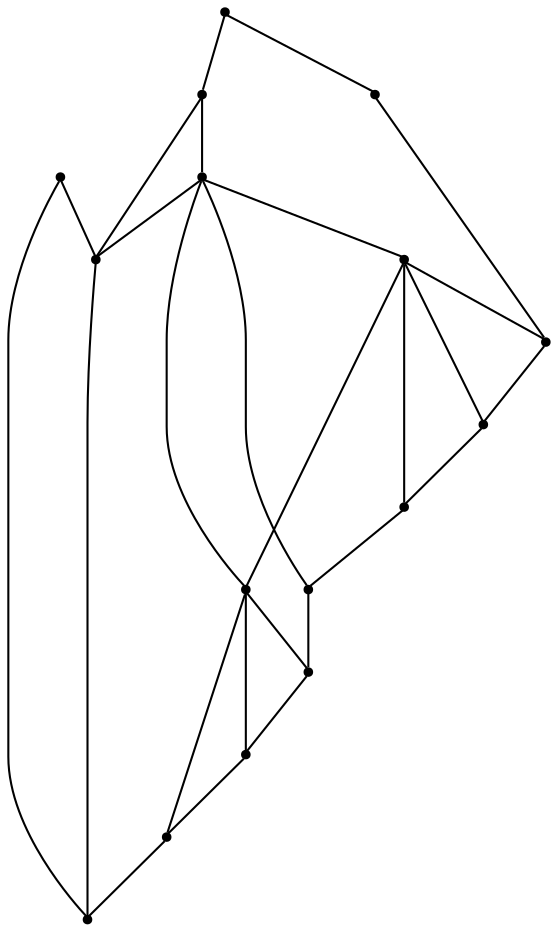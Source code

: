 graph {
  node [shape=point,comment="{\"directed\":false,\"doi\":\"10.1007/978-3-540-77537-9_9\",\"figure\":\"4\"}"]

  v0 [pos="1106.8230799475382,859.4738946741278"]
  v1 [pos="1071.9846271603606,859.4738946741278"]
  v2 [pos="1062.4775783893674,1029.035627711903"]
  v3 [pos="971.9102562749109,945.5052284587514"]
  v4 [pos="975.9757572617641,859.4738946741277"]
  v5 [pos="1038.7099166958828,859.4738946741278"]
  v6 [pos="906.2364190656085,859.4738946741278"]
  v7 [pos="887.5975535104441,1108.5644808335737"]
  v8 [pos="867.3324811979782,1029.035627711903"]
  v9 [pos="885.3458752743032,1193.9704855832188"]
  v10 [pos="776.7651272707205,945.5052284587514"]
  v11 [pos="871.397998091232,859.4738946741277"]
  v12 [pos="843.5647876916929,859.4738946741278"]
  v13 [pos="780.7681001973707,859.4738946741278"]
  v14 [pos="718.096500636256,859.4738946741277"]
  v15 [pos="683.195551601676,859.4738946741278"]

  v0 -- v2 [id="-1",pos="1106.8230799475382,859.4738946741278 1108.4158832638761,943.06694131331 1108.4158832638761,943.06694131331 1108.4158832638761,943.06694131331 1062.4775783893674,1029.035627711903 1062.4775783893674,1029.035627711903 1062.4775783893674,1029.035627711903"]
  v8 -- v2 [id="-6",pos="867.3324811979782,1029.035627711903 1062.4775783893674,1029.035627711903 1062.4775783893674,1029.035627711903 1062.4775783893674,1029.035627711903"]
  v10 -- v3 [id="-9",pos="776.7651272707205,945.5052284587514 971.9102562749109,945.5052284587514 971.9102562749109,945.5052284587514 971.9102562749109,945.5052284587514"]
  v15 -- v14 [id="-12",pos="683.195551601676,859.4738946741278 718.096500636256,859.4738946741277 718.096500636256,859.4738946741277 718.096500636256,859.4738946741277"]
  v14 -- v13 [id="-13",pos="718.096500636256,859.4738946741277 780.7681001973707,859.4738946741278 780.7681001973707,859.4738946741278 780.7681001973707,859.4738946741278"]
  v13 -- v12 [id="-14",pos="780.7681001973707,859.4738946741278 843.5647876916929,859.4738946741278 843.5647876916929,859.4738946741278 843.5647876916929,859.4738946741278"]
  v12 -- v11 [id="-15",pos="843.5647876916929,859.4738946741278 871.397998091232,859.4738946741277 871.397998091232,859.4738946741277 871.397998091232,859.4738946741277"]
  v11 -- v6 [id="-16",pos="871.397998091232,859.4738946741277 906.2364190656085,859.4738946741278 906.2364190656085,859.4738946741278 906.2364190656085,859.4738946741278"]
  v6 -- v4 [id="-17",pos="906.2364190656085,859.4738946741278 975.9757572617641,859.4738946741277 975.9757572617641,859.4738946741277 975.9757572617641,859.4738946741277"]
  v4 -- v5 [id="-18",pos="975.9757572617641,859.4738946741277 1038.7099166958828,859.4738946741278 1038.7099166958828,859.4738946741278 1038.7099166958828,859.4738946741278"]
  v5 -- v1 [id="-19",pos="1038.7099166958828,859.4738946741278 1071.9846271603606,859.4738946741278 1071.9846271603606,859.4738946741278 1071.9846271603606,859.4738946741278"]
  v1 -- v0 [id="-20",pos="1071.9846271603606,859.4738946741278 1106.8230799475382,859.4738946741278 1106.8230799475382,859.4738946741278 1106.8230799475382,859.4738946741278"]
  v9 -- v15 [id="-22",pos="885.3458752743032,1193.9704855832188 683.2080858452375,1110.2984459963711 683.2080858452375,1110.2984459963711 683.2080858452375,1110.2984459963711 683.195551601676,859.4738946741278 683.195551601676,859.4738946741278 683.195551601676,859.4738946741278"]
  v10 -- v14 [id="-23",pos="776.7651272707205,945.5052284587514 718.096500636256,859.4738946741277 718.096500636256,859.4738946741277 718.096500636256,859.4738946741277"]
  v10 -- v13 [id="-24",pos="776.7651272707205,945.5052284587514 780.7681001973707,859.4738946741278 780.7681001973707,859.4738946741278 780.7681001973707,859.4738946741278"]
  v10 -- v12 [id="-25",pos="776.7651272707205,945.5052284587514 843.5647876916929,859.4738946741278 843.5647876916929,859.4738946741278 843.5647876916929,859.4738946741278"]
  v8 -- v11 [id="-26",pos="867.3324811979782,1029.035627711903 871.397998091232,859.4738946741277 871.397998091232,859.4738946741277 871.397998091232,859.4738946741277"]
  v8 -- v3 [id="-27",pos="867.3324811979782,1029.035627711903 971.9102562749109,945.5052284587514 971.9102562749109,945.5052284587514 971.9102562749109,945.5052284587514"]
  v8 -- v10 [id="-28",pos="867.3324811979782,1029.035627711903 776.7651272707205,945.5052284587514 776.7651272707205,945.5052284587514 776.7651272707205,945.5052284587514"]
  v9 -- v7 [id="-29",pos="885.3458752743032,1193.9704855832188 887.5975535104441,1108.5644808335737 887.5975535104441,1108.5644808335737 887.5975535104441,1108.5644808335737"]
  v7 -- v2 [id="-30",pos="887.5975535104441,1108.5644808335737 1062.4775783893674,1029.035627711903 1062.4775783893674,1029.035627711903 1062.4775783893674,1029.035627711903"]
  v7 -- v8 [id="-31",pos="887.5975535104441,1108.5644808335737 867.3324811979782,1029.035627711903 867.3324811979782,1029.035627711903 867.3324811979782,1029.035627711903"]
  v3 -- v6 [id="-32",pos="971.9102562749109,945.5052284587514 906.2364190656085,859.4738946741278 906.2364190656085,859.4738946741278 906.2364190656085,859.4738946741278"]
  v3 -- v5 [id="-33",pos="971.9102562749109,945.5052284587514 1038.7099166958828,859.4738946741278 1038.7099166958828,859.4738946741278 1038.7099166958828,859.4738946741278"]
  v3 -- v4 [id="-34",pos="971.9102562749109,945.5052284587514 975.9757572617641,859.4738946741277 975.9757572617641,859.4738946741277 975.9757572617641,859.4738946741277"]
  v2 -- v1 [id="-36",pos="1062.4775783893674,1029.035627711903 1073.5608878202215,943.06694131331 1073.5608878202215,943.06694131331 1073.5608878202215,943.06694131331 1071.9846271603606,859.4738946741278 1071.9846271603606,859.4738946741278 1071.9846271603606,859.4738946741278"]
}